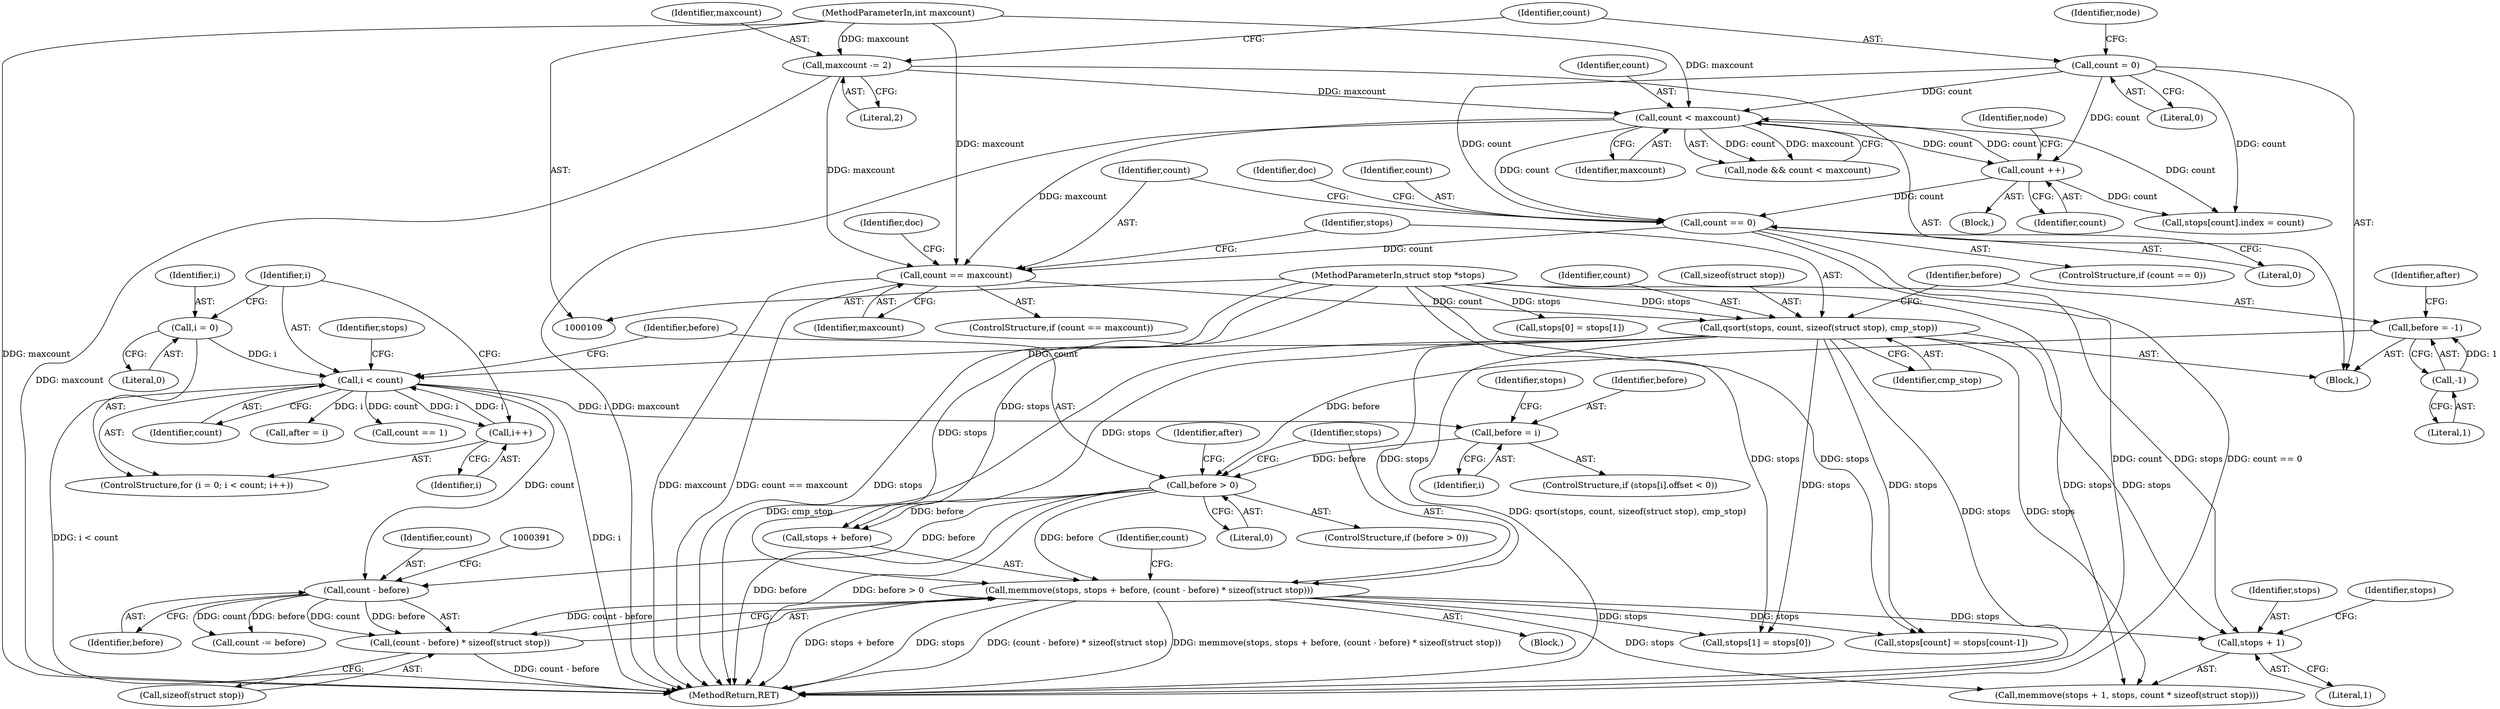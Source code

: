 digraph "0_ghostscript_60dabde18d7fe12b19da8b509bdfee9cc886aafc_2@pointer" {
"1000695" [label="(Call,stops + 1)"];
"1000328" [label="(Call,qsort(stops, count, sizeof(struct stop), cmp_stop))"];
"1000113" [label="(MethodParameterIn,struct stop *stops)"];
"1000320" [label="(Call,count == maxcount)"];
"1000238" [label="(Call,count == 0)"];
"1000126" [label="(Call,count = 0)"];
"1000132" [label="(Call,count < maxcount)"];
"1000231" [label="(Call,count ++)"];
"1000123" [label="(Call,maxcount -= 2)"];
"1000114" [label="(MethodParameterIn,int maxcount)"];
"1000381" [label="(Call,memmove(stops, stops + before, (count - before) * sizeof(struct stop)))"];
"1000377" [label="(Call,before > 0)"];
"1000360" [label="(Call,before = i)"];
"1000346" [label="(Call,i < count)"];
"1000343" [label="(Call,i = 0)"];
"1000349" [label="(Call,i++)"];
"1000334" [label="(Call,before = -1)"];
"1000336" [label="(Call,-1)"];
"1000386" [label="(Call,(count - before) * sizeof(struct stop))"];
"1000387" [label="(Call,count - before)"];
"1000348" [label="(Identifier,count)"];
"1000325" [label="(Identifier,doc)"];
"1000387" [label="(Call,count - before)"];
"1000388" [label="(Identifier,count)"];
"1000126" [label="(Call,count = 0)"];
"1000382" [label="(Identifier,stops)"];
"1000750" [label="(MethodReturn,RET)"];
"1000330" [label="(Identifier,count)"];
"1000321" [label="(Identifier,count)"];
"1000319" [label="(ControlStructure,if (count == maxcount))"];
"1000128" [label="(Literal,0)"];
"1000349" [label="(Call,i++)"];
"1000345" [label="(Literal,0)"];
"1000730" [label="(Call,stops[count] = stops[count-1])"];
"1000362" [label="(Identifier,i)"];
"1000334" [label="(Call,before = -1)"];
"1000335" [label="(Identifier,before)"];
"1000232" [label="(Identifier,count)"];
"1000367" [label="(Identifier,stops)"];
"1000392" [label="(Call,count -= before)"];
"1000130" [label="(Call,node && count < maxcount)"];
"1000331" [label="(Call,sizeof(struct stop))"];
"1000386" [label="(Call,(count - before) * sizeof(struct stop))"];
"1000360" [label="(Call,before = i)"];
"1000372" [label="(Call,after = i)"];
"1000381" [label="(Call,memmove(stops, stops + before, (count - before) * sizeof(struct stop)))"];
"1000380" [label="(Block,)"];
"1000696" [label="(Identifier,stops)"];
"1000694" [label="(Call,memmove(stops + 1, stops, count * sizeof(struct stop)))"];
"1000695" [label="(Call,stops + 1)"];
"1000698" [label="(Identifier,stops)"];
"1000113" [label="(MethodParameterIn,struct stop *stops)"];
"1000337" [label="(Literal,1)"];
"1000390" [label="(Call,sizeof(struct stop))"];
"1000346" [label="(Call,i < count)"];
"1000342" [label="(ControlStructure,for (i = 0; i < count; i++))"];
"1000320" [label="(Call,count == maxcount)"];
"1000409" [label="(Call,stops[1] = stops[0])"];
"1000124" [label="(Identifier,maxcount)"];
"1000237" [label="(ControlStructure,if (count == 0))"];
"1000393" [label="(Identifier,count)"];
"1000133" [label="(Identifier,count)"];
"1000240" [label="(Literal,0)"];
"1000376" [label="(ControlStructure,if (before > 0))"];
"1000131" [label="(Identifier,node)"];
"1000159" [label="(Block,)"];
"1000125" [label="(Literal,2)"];
"1000127" [label="(Identifier,count)"];
"1000344" [label="(Identifier,i)"];
"1000377" [label="(Call,before > 0)"];
"1000389" [label="(Identifier,before)"];
"1000168" [label="(Call,stops[count].index = count)"];
"1000322" [label="(Identifier,maxcount)"];
"1000397" [label="(Identifier,after)"];
"1000244" [label="(Identifier,doc)"];
"1000329" [label="(Identifier,stops)"];
"1000347" [label="(Identifier,i)"];
"1000350" [label="(Identifier,i)"];
"1000238" [label="(Call,count == 0)"];
"1000115" [label="(Block,)"];
"1000383" [label="(Call,stops + before)"];
"1000134" [label="(Identifier,maxcount)"];
"1000343" [label="(Call,i = 0)"];
"1000132" [label="(Call,count < maxcount)"];
"1000114" [label="(MethodParameterIn,int maxcount)"];
"1000231" [label="(Call,count ++)"];
"1000333" [label="(Identifier,cmp_stop)"];
"1000361" [label="(Identifier,before)"];
"1000234" [label="(Identifier,node)"];
"1000356" [label="(Identifier,stops)"];
"1000336" [label="(Call,-1)"];
"1000339" [label="(Identifier,after)"];
"1000328" [label="(Call,qsort(stops, count, sizeof(struct stop), cmp_stop))"];
"1000703" [label="(Call,stops[0] = stops[1])"];
"1000379" [label="(Literal,0)"];
"1000352" [label="(ControlStructure,if (stops[i].offset < 0))"];
"1000378" [label="(Identifier,before)"];
"1000697" [label="(Literal,1)"];
"1000405" [label="(Call,count == 1)"];
"1000239" [label="(Identifier,count)"];
"1000123" [label="(Call,maxcount -= 2)"];
"1000695" -> "1000694"  [label="AST: "];
"1000695" -> "1000697"  [label="CFG: "];
"1000696" -> "1000695"  [label="AST: "];
"1000697" -> "1000695"  [label="AST: "];
"1000698" -> "1000695"  [label="CFG: "];
"1000328" -> "1000695"  [label="DDG: stops"];
"1000381" -> "1000695"  [label="DDG: stops"];
"1000113" -> "1000695"  [label="DDG: stops"];
"1000328" -> "1000115"  [label="AST: "];
"1000328" -> "1000333"  [label="CFG: "];
"1000329" -> "1000328"  [label="AST: "];
"1000330" -> "1000328"  [label="AST: "];
"1000331" -> "1000328"  [label="AST: "];
"1000333" -> "1000328"  [label="AST: "];
"1000335" -> "1000328"  [label="CFG: "];
"1000328" -> "1000750"  [label="DDG: cmp_stop"];
"1000328" -> "1000750"  [label="DDG: qsort(stops, count, sizeof(struct stop), cmp_stop)"];
"1000328" -> "1000750"  [label="DDG: stops"];
"1000113" -> "1000328"  [label="DDG: stops"];
"1000320" -> "1000328"  [label="DDG: count"];
"1000328" -> "1000346"  [label="DDG: count"];
"1000328" -> "1000381"  [label="DDG: stops"];
"1000328" -> "1000383"  [label="DDG: stops"];
"1000328" -> "1000409"  [label="DDG: stops"];
"1000328" -> "1000694"  [label="DDG: stops"];
"1000328" -> "1000730"  [label="DDG: stops"];
"1000113" -> "1000109"  [label="AST: "];
"1000113" -> "1000750"  [label="DDG: stops"];
"1000113" -> "1000381"  [label="DDG: stops"];
"1000113" -> "1000383"  [label="DDG: stops"];
"1000113" -> "1000409"  [label="DDG: stops"];
"1000113" -> "1000694"  [label="DDG: stops"];
"1000113" -> "1000703"  [label="DDG: stops"];
"1000113" -> "1000730"  [label="DDG: stops"];
"1000320" -> "1000319"  [label="AST: "];
"1000320" -> "1000322"  [label="CFG: "];
"1000321" -> "1000320"  [label="AST: "];
"1000322" -> "1000320"  [label="AST: "];
"1000325" -> "1000320"  [label="CFG: "];
"1000329" -> "1000320"  [label="CFG: "];
"1000320" -> "1000750"  [label="DDG: maxcount"];
"1000320" -> "1000750"  [label="DDG: count == maxcount"];
"1000238" -> "1000320"  [label="DDG: count"];
"1000132" -> "1000320"  [label="DDG: maxcount"];
"1000123" -> "1000320"  [label="DDG: maxcount"];
"1000114" -> "1000320"  [label="DDG: maxcount"];
"1000238" -> "1000237"  [label="AST: "];
"1000238" -> "1000240"  [label="CFG: "];
"1000239" -> "1000238"  [label="AST: "];
"1000240" -> "1000238"  [label="AST: "];
"1000244" -> "1000238"  [label="CFG: "];
"1000321" -> "1000238"  [label="CFG: "];
"1000238" -> "1000750"  [label="DDG: count"];
"1000238" -> "1000750"  [label="DDG: count == 0"];
"1000126" -> "1000238"  [label="DDG: count"];
"1000132" -> "1000238"  [label="DDG: count"];
"1000231" -> "1000238"  [label="DDG: count"];
"1000126" -> "1000115"  [label="AST: "];
"1000126" -> "1000128"  [label="CFG: "];
"1000127" -> "1000126"  [label="AST: "];
"1000128" -> "1000126"  [label="AST: "];
"1000131" -> "1000126"  [label="CFG: "];
"1000126" -> "1000132"  [label="DDG: count"];
"1000126" -> "1000168"  [label="DDG: count"];
"1000126" -> "1000231"  [label="DDG: count"];
"1000132" -> "1000130"  [label="AST: "];
"1000132" -> "1000134"  [label="CFG: "];
"1000133" -> "1000132"  [label="AST: "];
"1000134" -> "1000132"  [label="AST: "];
"1000130" -> "1000132"  [label="CFG: "];
"1000132" -> "1000750"  [label="DDG: maxcount"];
"1000132" -> "1000130"  [label="DDG: count"];
"1000132" -> "1000130"  [label="DDG: maxcount"];
"1000231" -> "1000132"  [label="DDG: count"];
"1000123" -> "1000132"  [label="DDG: maxcount"];
"1000114" -> "1000132"  [label="DDG: maxcount"];
"1000132" -> "1000168"  [label="DDG: count"];
"1000132" -> "1000231"  [label="DDG: count"];
"1000231" -> "1000159"  [label="AST: "];
"1000231" -> "1000232"  [label="CFG: "];
"1000232" -> "1000231"  [label="AST: "];
"1000234" -> "1000231"  [label="CFG: "];
"1000231" -> "1000168"  [label="DDG: count"];
"1000123" -> "1000115"  [label="AST: "];
"1000123" -> "1000125"  [label="CFG: "];
"1000124" -> "1000123"  [label="AST: "];
"1000125" -> "1000123"  [label="AST: "];
"1000127" -> "1000123"  [label="CFG: "];
"1000123" -> "1000750"  [label="DDG: maxcount"];
"1000114" -> "1000123"  [label="DDG: maxcount"];
"1000114" -> "1000109"  [label="AST: "];
"1000114" -> "1000750"  [label="DDG: maxcount"];
"1000381" -> "1000380"  [label="AST: "];
"1000381" -> "1000386"  [label="CFG: "];
"1000382" -> "1000381"  [label="AST: "];
"1000383" -> "1000381"  [label="AST: "];
"1000386" -> "1000381"  [label="AST: "];
"1000393" -> "1000381"  [label="CFG: "];
"1000381" -> "1000750"  [label="DDG: stops + before"];
"1000381" -> "1000750"  [label="DDG: stops"];
"1000381" -> "1000750"  [label="DDG: (count - before) * sizeof(struct stop)"];
"1000381" -> "1000750"  [label="DDG: memmove(stops, stops + before, (count - before) * sizeof(struct stop))"];
"1000377" -> "1000381"  [label="DDG: before"];
"1000386" -> "1000381"  [label="DDG: count - before"];
"1000381" -> "1000409"  [label="DDG: stops"];
"1000381" -> "1000694"  [label="DDG: stops"];
"1000381" -> "1000730"  [label="DDG: stops"];
"1000377" -> "1000376"  [label="AST: "];
"1000377" -> "1000379"  [label="CFG: "];
"1000378" -> "1000377"  [label="AST: "];
"1000379" -> "1000377"  [label="AST: "];
"1000382" -> "1000377"  [label="CFG: "];
"1000397" -> "1000377"  [label="CFG: "];
"1000377" -> "1000750"  [label="DDG: before > 0"];
"1000377" -> "1000750"  [label="DDG: before"];
"1000360" -> "1000377"  [label="DDG: before"];
"1000334" -> "1000377"  [label="DDG: before"];
"1000377" -> "1000383"  [label="DDG: before"];
"1000377" -> "1000387"  [label="DDG: before"];
"1000360" -> "1000352"  [label="AST: "];
"1000360" -> "1000362"  [label="CFG: "];
"1000361" -> "1000360"  [label="AST: "];
"1000362" -> "1000360"  [label="AST: "];
"1000367" -> "1000360"  [label="CFG: "];
"1000346" -> "1000360"  [label="DDG: i"];
"1000346" -> "1000342"  [label="AST: "];
"1000346" -> "1000348"  [label="CFG: "];
"1000347" -> "1000346"  [label="AST: "];
"1000348" -> "1000346"  [label="AST: "];
"1000356" -> "1000346"  [label="CFG: "];
"1000378" -> "1000346"  [label="CFG: "];
"1000346" -> "1000750"  [label="DDG: i"];
"1000346" -> "1000750"  [label="DDG: i < count"];
"1000343" -> "1000346"  [label="DDG: i"];
"1000349" -> "1000346"  [label="DDG: i"];
"1000346" -> "1000349"  [label="DDG: i"];
"1000346" -> "1000372"  [label="DDG: i"];
"1000346" -> "1000387"  [label="DDG: count"];
"1000346" -> "1000405"  [label="DDG: count"];
"1000343" -> "1000342"  [label="AST: "];
"1000343" -> "1000345"  [label="CFG: "];
"1000344" -> "1000343"  [label="AST: "];
"1000345" -> "1000343"  [label="AST: "];
"1000347" -> "1000343"  [label="CFG: "];
"1000349" -> "1000342"  [label="AST: "];
"1000349" -> "1000350"  [label="CFG: "];
"1000350" -> "1000349"  [label="AST: "];
"1000347" -> "1000349"  [label="CFG: "];
"1000334" -> "1000115"  [label="AST: "];
"1000334" -> "1000336"  [label="CFG: "];
"1000335" -> "1000334"  [label="AST: "];
"1000336" -> "1000334"  [label="AST: "];
"1000339" -> "1000334"  [label="CFG: "];
"1000336" -> "1000334"  [label="DDG: 1"];
"1000336" -> "1000337"  [label="CFG: "];
"1000337" -> "1000336"  [label="AST: "];
"1000386" -> "1000390"  [label="CFG: "];
"1000387" -> "1000386"  [label="AST: "];
"1000390" -> "1000386"  [label="AST: "];
"1000386" -> "1000750"  [label="DDG: count - before"];
"1000387" -> "1000386"  [label="DDG: count"];
"1000387" -> "1000386"  [label="DDG: before"];
"1000387" -> "1000389"  [label="CFG: "];
"1000388" -> "1000387"  [label="AST: "];
"1000389" -> "1000387"  [label="AST: "];
"1000391" -> "1000387"  [label="CFG: "];
"1000387" -> "1000392"  [label="DDG: before"];
"1000387" -> "1000392"  [label="DDG: count"];
}
